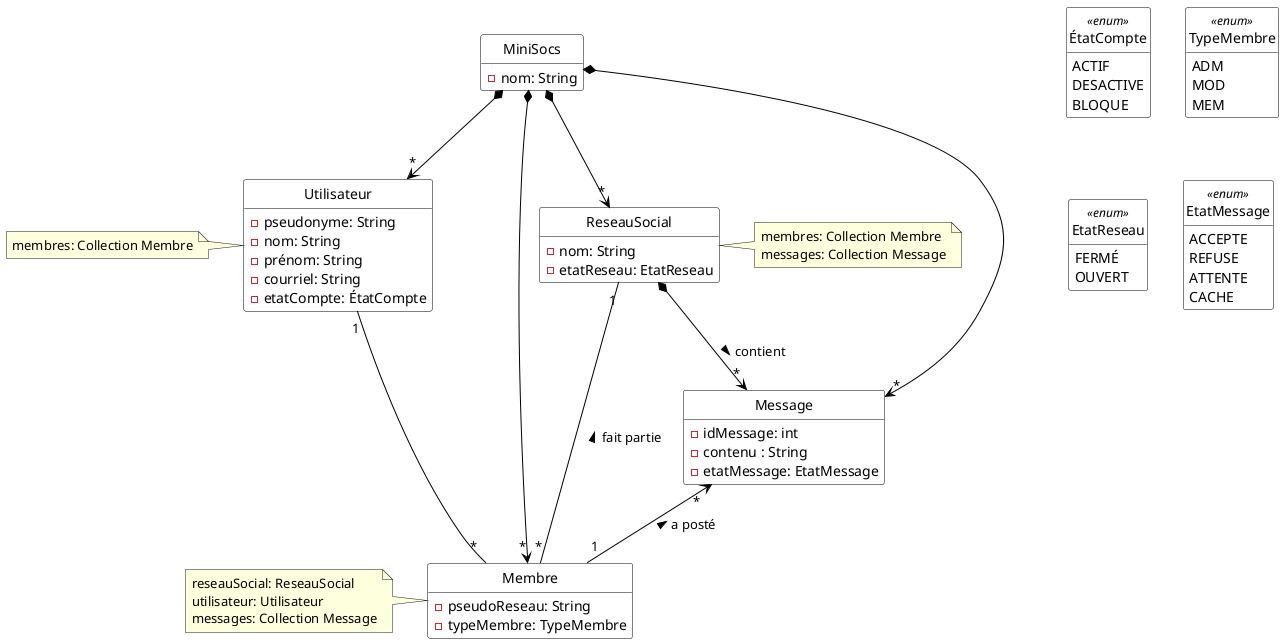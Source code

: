 @startuml

'Diagramme de classes (PlantUML)'

'Configuration charte graphique'
hide empty methods
hide circle
skinparam class {
  BackgroundColor White
  ArrowColor Black
  BorderColor Black
}

'Classes, énumérations, etc.'

class MiniSocs {
  - nom: String
}
class Utilisateur {
  - pseudonyme: String
  - nom: String
  - prénom: String
  - courriel: String
  - etatCompte: ÉtatCompte
}

note left of Utilisateur: membres: Collection Membre

enum ÉtatCompte <<enum>> {
  ACTIF
  DESACTIVE
  BLOQUE
}
class Membre {
  - pseudoReseau: String
  - typeMembre: TypeMembre
}

note left of Membre: reseauSocial: ReseauSocial\nutilisateur: Utilisateur\nmessages: Collection Message

enum TypeMembre <<enum>> {
  ADM
  MOD
  MEM
}
class ReseauSocial {
  - nom: String
  - etatReseau: EtatReseau
}

note right of ReseauSocial: membres: Collection Membre\nmessages: Collection Message

enum EtatReseau <<enum>> {
  FERMÉ
  OUVERT
}
class Message {
  - idMessage: int
  - contenu : String
  - etatMessage: EtatMessage
}
enum EtatMessage <<enum>> {
  ACCEPTE
  REFUSE
  ATTENTE
  CACHE
}

'Associations, etc.'
MiniSocs *--> "*" Utilisateur
MiniSocs *--> "*" Membre
MiniSocs *--> "*" Message
MiniSocs *--> "*" ReseauSocial
Utilisateur "1" -- "*" Membre
ReseauSocial "1" -- "*" Membre : < fait partie
Message "*"<-- "1" Membre : < a posté
ReseauSocial *--> "*" Message : > contient
'Au besoin, aides pour le positionnement'

@enduml
